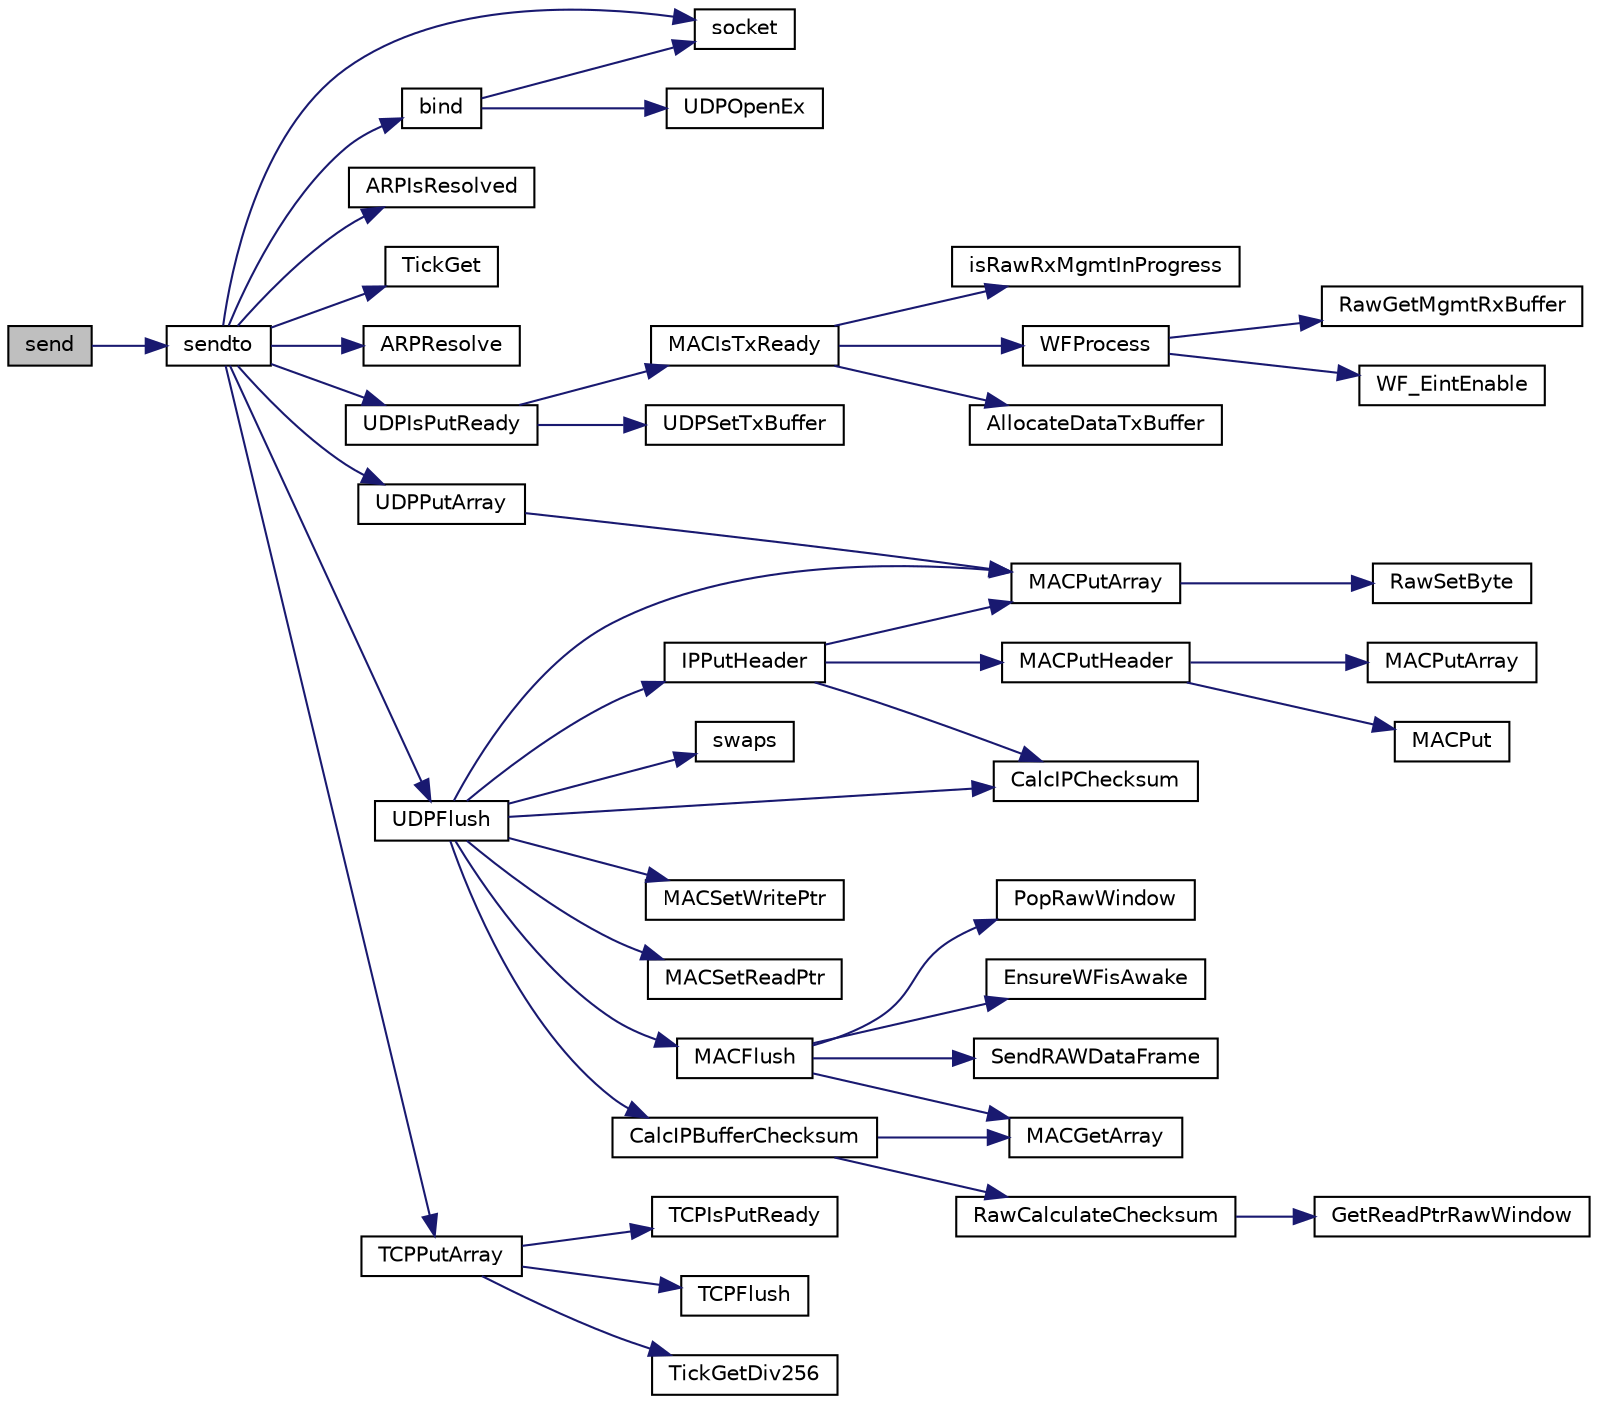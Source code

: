 digraph "send"
{
  edge [fontname="Helvetica",fontsize="10",labelfontname="Helvetica",labelfontsize="10"];
  node [fontname="Helvetica",fontsize="10",shape=record];
  rankdir="LR";
  Node1 [label="send",height=0.2,width=0.4,color="black", fillcolor="grey75", style="filled", fontcolor="black"];
  Node1 -> Node2 [color="midnightblue",fontsize="10",style="solid"];
  Node2 [label="sendto",height=0.2,width=0.4,color="black", fillcolor="white", style="filled",URL="$_berkeley_a_p_i_8c.html#a4d78c2d82555ce1876c2964a6208e158"];
  Node2 -> Node3 [color="midnightblue",fontsize="10",style="solid"];
  Node3 [label="socket",height=0.2,width=0.4,color="black", fillcolor="white", style="filled",URL="$_berkeley_a_p_i_8c.html#a4bbac9ff89097f54941d2e1cf66f8ca9"];
  Node2 -> Node4 [color="midnightblue",fontsize="10",style="solid"];
  Node4 [label="bind",height=0.2,width=0.4,color="black", fillcolor="white", style="filled",URL="$_berkeley_a_p_i_8c.html#a44c79e6dc6ba6077163dc28533018243"];
  Node4 -> Node3 [color="midnightblue",fontsize="10",style="solid"];
  Node4 -> Node5 [color="midnightblue",fontsize="10",style="solid"];
  Node5 [label="UDPOpenEx",height=0.2,width=0.4,color="black", fillcolor="white", style="filled",URL="$_u_d_p_8h.html#ae5069afb0cda35b9a306dcb37f222822"];
  Node2 -> Node6 [color="midnightblue",fontsize="10",style="solid"];
  Node6 [label="ARPIsResolved",height=0.2,width=0.4,color="black", fillcolor="white", style="filled",URL="$_a_r_p_8h.html#ab6db95d6f77786a0e13c0bda086c958a"];
  Node2 -> Node7 [color="midnightblue",fontsize="10",style="solid"];
  Node7 [label="TickGet",height=0.2,width=0.4,color="black", fillcolor="white", style="filled",URL="$_tick_8h.html#a035d1d3f8afdca7abedf588ee1b20af0"];
  Node2 -> Node8 [color="midnightblue",fontsize="10",style="solid"];
  Node8 [label="ARPResolve",height=0.2,width=0.4,color="black", fillcolor="white", style="filled",URL="$_a_r_p_8h.html#aa58da534afc0a0b8d9c87d7ec6a7c599"];
  Node2 -> Node9 [color="midnightblue",fontsize="10",style="solid"];
  Node9 [label="UDPIsPutReady",height=0.2,width=0.4,color="black", fillcolor="white", style="filled",URL="$_u_d_p_8h.html#a8a80f5aa86eba6a6b09cb1a0eb7f01cb"];
  Node9 -> Node10 [color="midnightblue",fontsize="10",style="solid"];
  Node10 [label="MACIsTxReady",height=0.2,width=0.4,color="black", fillcolor="white", style="filled",URL="$_m_a_c_8h.html#a99937ac52db1a95f86ca59779640bcbe"];
  Node10 -> Node11 [color="midnightblue",fontsize="10",style="solid"];
  Node11 [label="isRawRxMgmtInProgress",height=0.2,width=0.4,color="black", fillcolor="white", style="filled",URL="$_w_f_mac_8c.html#aa0566405da4973f3c579dbc046af0848"];
  Node10 -> Node12 [color="midnightblue",fontsize="10",style="solid"];
  Node12 [label="WFProcess",height=0.2,width=0.4,color="black", fillcolor="white", style="filled",URL="$_w_f_api_8h.html#ab40c33ce57709d716eea07a0a76b16dd"];
  Node12 -> Node13 [color="midnightblue",fontsize="10",style="solid"];
  Node13 [label="RawGetMgmtRxBuffer",height=0.2,width=0.4,color="black", fillcolor="white", style="filled",URL="$_w_f_raw_8h.html#ad4dc4ee21d997183f947293c0a52d293"];
  Node12 -> Node14 [color="midnightblue",fontsize="10",style="solid"];
  Node14 [label="WF_EintEnable",height=0.2,width=0.4,color="black", fillcolor="white", style="filled",URL="$_w_f_api_8h.html#a939bc519999b13755ac6af4911d8fffb"];
  Node10 -> Node15 [color="midnightblue",fontsize="10",style="solid"];
  Node15 [label="AllocateDataTxBuffer",height=0.2,width=0.4,color="black", fillcolor="white", style="filled",URL="$_w_f_raw_8h.html#a7516a7177c1b9a843d543c57c4192af5"];
  Node9 -> Node16 [color="midnightblue",fontsize="10",style="solid"];
  Node16 [label="UDPSetTxBuffer",height=0.2,width=0.4,color="black", fillcolor="white", style="filled",URL="$_u_d_p_8c.html#a7cf79fb1794e17d66e3e960dba97097b"];
  Node2 -> Node17 [color="midnightblue",fontsize="10",style="solid"];
  Node17 [label="UDPPutArray",height=0.2,width=0.4,color="black", fillcolor="white", style="filled",URL="$_u_d_p_8h.html#a372fafc6c39a309ddc9bd3408b16a267"];
  Node17 -> Node18 [color="midnightblue",fontsize="10",style="solid"];
  Node18 [label="MACPutArray",height=0.2,width=0.4,color="black", fillcolor="white", style="filled",URL="$_m_a_c_8h.html#a87a779bb5e5f2c7ffc444f52d696efa2"];
  Node18 -> Node19 [color="midnightblue",fontsize="10",style="solid"];
  Node19 [label="RawSetByte",height=0.2,width=0.4,color="black", fillcolor="white", style="filled",URL="$_w_f_raw_8h.html#a080df0a533459a28bfccb89781df5e3a"];
  Node2 -> Node20 [color="midnightblue",fontsize="10",style="solid"];
  Node20 [label="UDPFlush",height=0.2,width=0.4,color="black", fillcolor="white", style="filled",URL="$_u_d_p_8h.html#a6a60054cd55ad4d0e70b78f8083a39bd"];
  Node20 -> Node21 [color="midnightblue",fontsize="10",style="solid"];
  Node21 [label="swaps",height=0.2,width=0.4,color="black", fillcolor="white", style="filled",URL="$_helpers_8h.html#add09104747ab0b189bcd8137ab2458ea"];
  Node20 -> Node22 [color="midnightblue",fontsize="10",style="solid"];
  Node22 [label="CalcIPChecksum",height=0.2,width=0.4,color="black", fillcolor="white", style="filled",URL="$_helpers_8h.html#a9274752ec58a3cc6b2a9518a6e417fc3"];
  Node20 -> Node23 [color="midnightblue",fontsize="10",style="solid"];
  Node23 [label="MACSetWritePtr",height=0.2,width=0.4,color="black", fillcolor="white", style="filled",URL="$_m_a_c_8h.html#a76abcd85736be75ac9dee35b573bb90d"];
  Node20 -> Node24 [color="midnightblue",fontsize="10",style="solid"];
  Node24 [label="IPPutHeader",height=0.2,width=0.4,color="black", fillcolor="white", style="filled",URL="$_i_p_8h.html#ad3bcc7a7c328bc6435c97646a25d21f0"];
  Node24 -> Node22 [color="midnightblue",fontsize="10",style="solid"];
  Node24 -> Node25 [color="midnightblue",fontsize="10",style="solid"];
  Node25 [label="MACPutHeader",height=0.2,width=0.4,color="black", fillcolor="white", style="filled",URL="$_m_a_c_8h.html#af507be7571c519d47045cc4254f7ff54"];
  Node25 -> Node26 [color="midnightblue",fontsize="10",style="solid"];
  Node26 [label="MACPutArray",height=0.2,width=0.4,color="black", fillcolor="white", style="filled",URL="$_e_n_c28_j60_8c.html#a87a779bb5e5f2c7ffc444f52d696efa2"];
  Node25 -> Node27 [color="midnightblue",fontsize="10",style="solid"];
  Node27 [label="MACPut",height=0.2,width=0.4,color="black", fillcolor="white", style="filled",URL="$_e_n_c28_j60_8c.html#a9a1910d847af55acbfd90ef175be44b9"];
  Node24 -> Node18 [color="midnightblue",fontsize="10",style="solid"];
  Node20 -> Node18 [color="midnightblue",fontsize="10",style="solid"];
  Node20 -> Node28 [color="midnightblue",fontsize="10",style="solid"];
  Node28 [label="MACSetReadPtr",height=0.2,width=0.4,color="black", fillcolor="white", style="filled",URL="$_m_a_c_8h.html#aad63644420d87642a890d2f41abb7454"];
  Node20 -> Node29 [color="midnightblue",fontsize="10",style="solid"];
  Node29 [label="CalcIPBufferChecksum",height=0.2,width=0.4,color="black", fillcolor="white", style="filled",URL="$_m_a_c_8h.html#af14a0a88eef0ca101814acf1157f42a3"];
  Node29 -> Node30 [color="midnightblue",fontsize="10",style="solid"];
  Node30 [label="MACGetArray",height=0.2,width=0.4,color="black", fillcolor="white", style="filled",URL="$_e_n_c28_j60_8c.html#a89d13e85195c0d00f308194305845016"];
  Node29 -> Node31 [color="midnightblue",fontsize="10",style="solid"];
  Node31 [label="RawCalculateChecksum",height=0.2,width=0.4,color="black", fillcolor="white", style="filled",URL="$_w_f_mac__24_g_8c.html#a2e5031b0e0826a0f5db5135eb755ae32"];
  Node31 -> Node32 [color="midnightblue",fontsize="10",style="solid"];
  Node32 [label="GetReadPtrRawWindow",height=0.2,width=0.4,color="black", fillcolor="white", style="filled",URL="$_w_f_driver_raw__24_g_8c.html#ae462dfa5314eeb1b58cf6cca8fa7ad3e"];
  Node20 -> Node33 [color="midnightblue",fontsize="10",style="solid"];
  Node33 [label="MACFlush",height=0.2,width=0.4,color="black", fillcolor="white", style="filled",URL="$_m_a_c_8h.html#a38dc2cc8c71b2f6bfe51ea8db2acc67c"];
  Node33 -> Node30 [color="midnightblue",fontsize="10",style="solid"];
  Node33 -> Node34 [color="midnightblue",fontsize="10",style="solid"];
  Node34 [label="PopRawWindow",height=0.2,width=0.4,color="black", fillcolor="white", style="filled",URL="$_w_f_raw_8h.html#ae50feb41702ee7a5f6ab679e87d364ba"];
  Node33 -> Node35 [color="midnightblue",fontsize="10",style="solid"];
  Node35 [label="EnsureWFisAwake",height=0.2,width=0.4,color="black", fillcolor="white", style="filled",URL="$_w_f_driver_prv_8h.html#a967067df584a596445a8bc793df7933e"];
  Node33 -> Node36 [color="midnightblue",fontsize="10",style="solid"];
  Node36 [label="SendRAWDataFrame",height=0.2,width=0.4,color="black", fillcolor="white", style="filled",URL="$_w_f_raw_8h.html#ab3fe180f412b7b947ea503780d308724"];
  Node2 -> Node37 [color="midnightblue",fontsize="10",style="solid"];
  Node37 [label="TCPPutArray",height=0.2,width=0.4,color="black", fillcolor="white", style="filled",URL="$_t_c_p_8h.html#a4a136ac435439c2ec4eddf4b547f29c6"];
  Node37 -> Node38 [color="midnightblue",fontsize="10",style="solid"];
  Node38 [label="TCPIsPutReady",height=0.2,width=0.4,color="black", fillcolor="white", style="filled",URL="$_t_c_p_8c.html#a10e1123d9bd8d1d94a6b9e10c2e8176c"];
  Node37 -> Node39 [color="midnightblue",fontsize="10",style="solid"];
  Node39 [label="TCPFlush",height=0.2,width=0.4,color="black", fillcolor="white", style="filled",URL="$_t_c_p_8c.html#a01c3ec541c50e1d0422f8b6e26e8a25b"];
  Node37 -> Node40 [color="midnightblue",fontsize="10",style="solid"];
  Node40 [label="TickGetDiv256",height=0.2,width=0.4,color="black", fillcolor="white", style="filled",URL="$_tick_8h.html#a8f71f847e48f802c831fb86c7fb8326a"];
}
